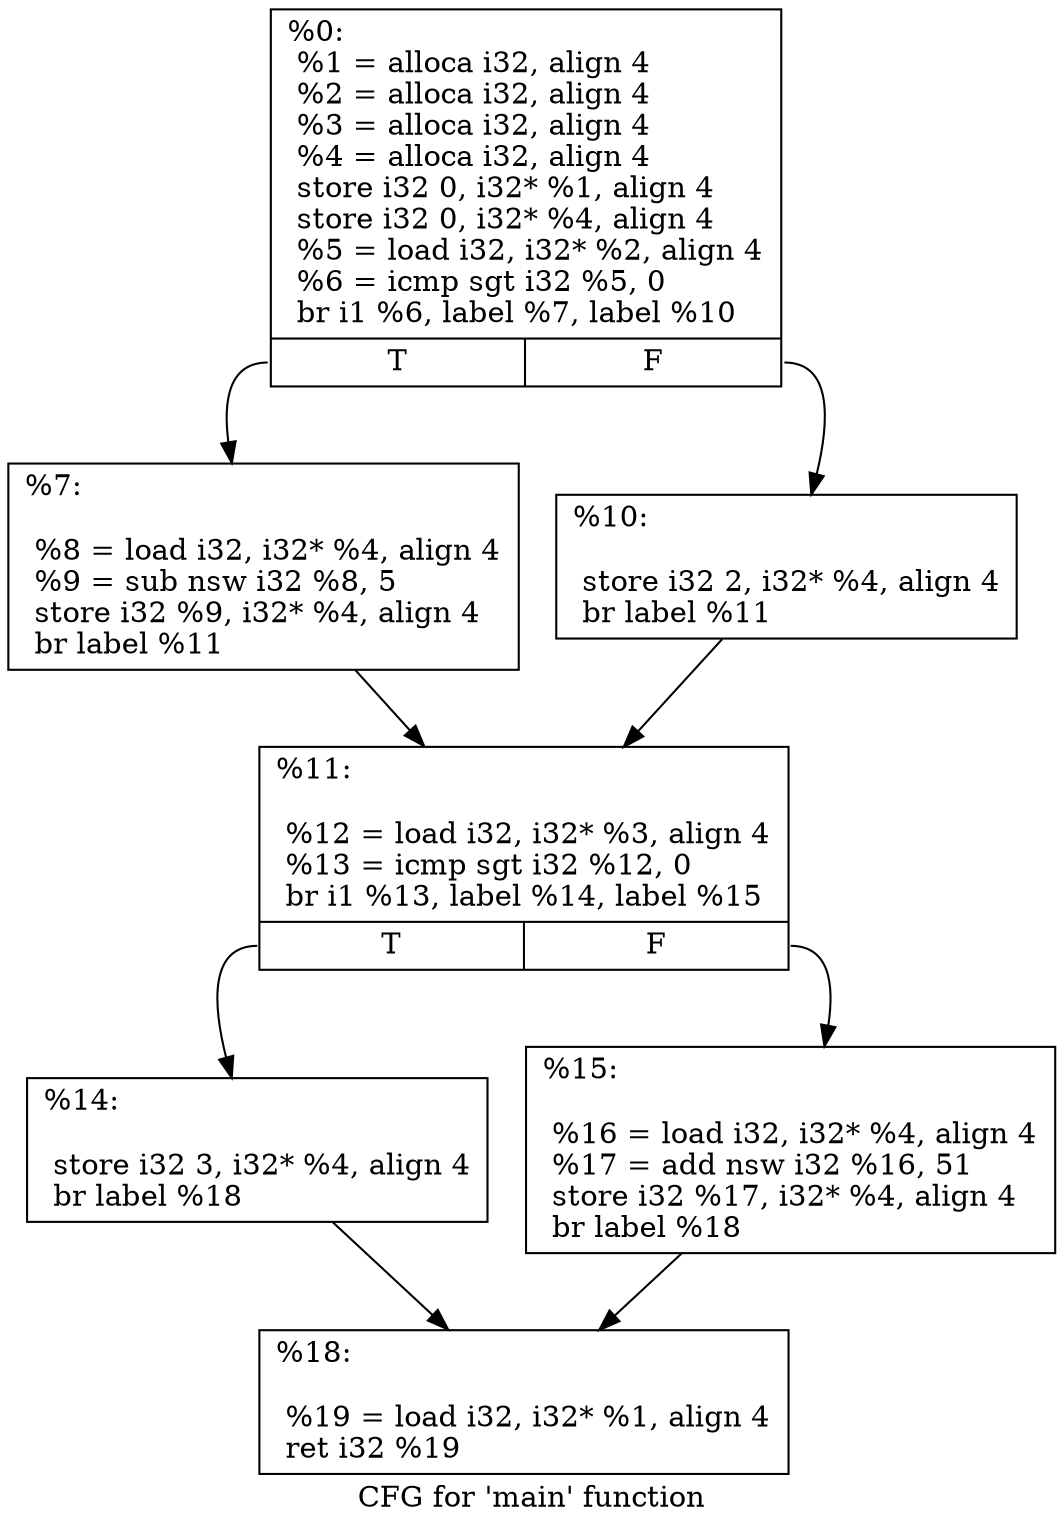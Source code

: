 digraph "CFG for 'main' function" {
	label="CFG for 'main' function";

	Node0x55cb57254750 [shape=record,label="{%0:\l  %1 = alloca i32, align 4\l  %2 = alloca i32, align 4\l  %3 = alloca i32, align 4\l  %4 = alloca i32, align 4\l  store i32 0, i32* %1, align 4\l  store i32 0, i32* %4, align 4\l  %5 = load i32, i32* %2, align 4\l  %6 = icmp sgt i32 %5, 0\l  br i1 %6, label %7, label %10\l|{<s0>T|<s1>F}}"];
	Node0x55cb57254750:s0 -> Node0x55cb57255210;
	Node0x55cb57254750:s1 -> Node0x55cb57255260;
	Node0x55cb57255210 [shape=record,label="{%7:\l\l  %8 = load i32, i32* %4, align 4\l  %9 = sub nsw i32 %8, 5\l  store i32 %9, i32* %4, align 4\l  br label %11\l}"];
	Node0x55cb57255210 -> Node0x55cb57254ff0;
	Node0x55cb57255260 [shape=record,label="{%10:\l\l  store i32 2, i32* %4, align 4\l  br label %11\l}"];
	Node0x55cb57255260 -> Node0x55cb57254ff0;
	Node0x55cb57254ff0 [shape=record,label="{%11:\l\l  %12 = load i32, i32* %3, align 4\l  %13 = icmp sgt i32 %12, 0\l  br i1 %13, label %14, label %15\l|{<s0>T|<s1>F}}"];
	Node0x55cb57254ff0:s0 -> Node0x55cb572556b0;
	Node0x55cb57254ff0:s1 -> Node0x55cb57255700;
	Node0x55cb572556b0 [shape=record,label="{%14:\l\l  store i32 3, i32* %4, align 4\l  br label %18\l}"];
	Node0x55cb572556b0 -> Node0x55cb57255800;
	Node0x55cb57255700 [shape=record,label="{%15:\l\l  %16 = load i32, i32* %4, align 4\l  %17 = add nsw i32 %16, 51\l  store i32 %17, i32* %4, align 4\l  br label %18\l}"];
	Node0x55cb57255700 -> Node0x55cb57255800;
	Node0x55cb57255800 [shape=record,label="{%18:\l\l  %19 = load i32, i32* %1, align 4\l  ret i32 %19\l}"];
}
